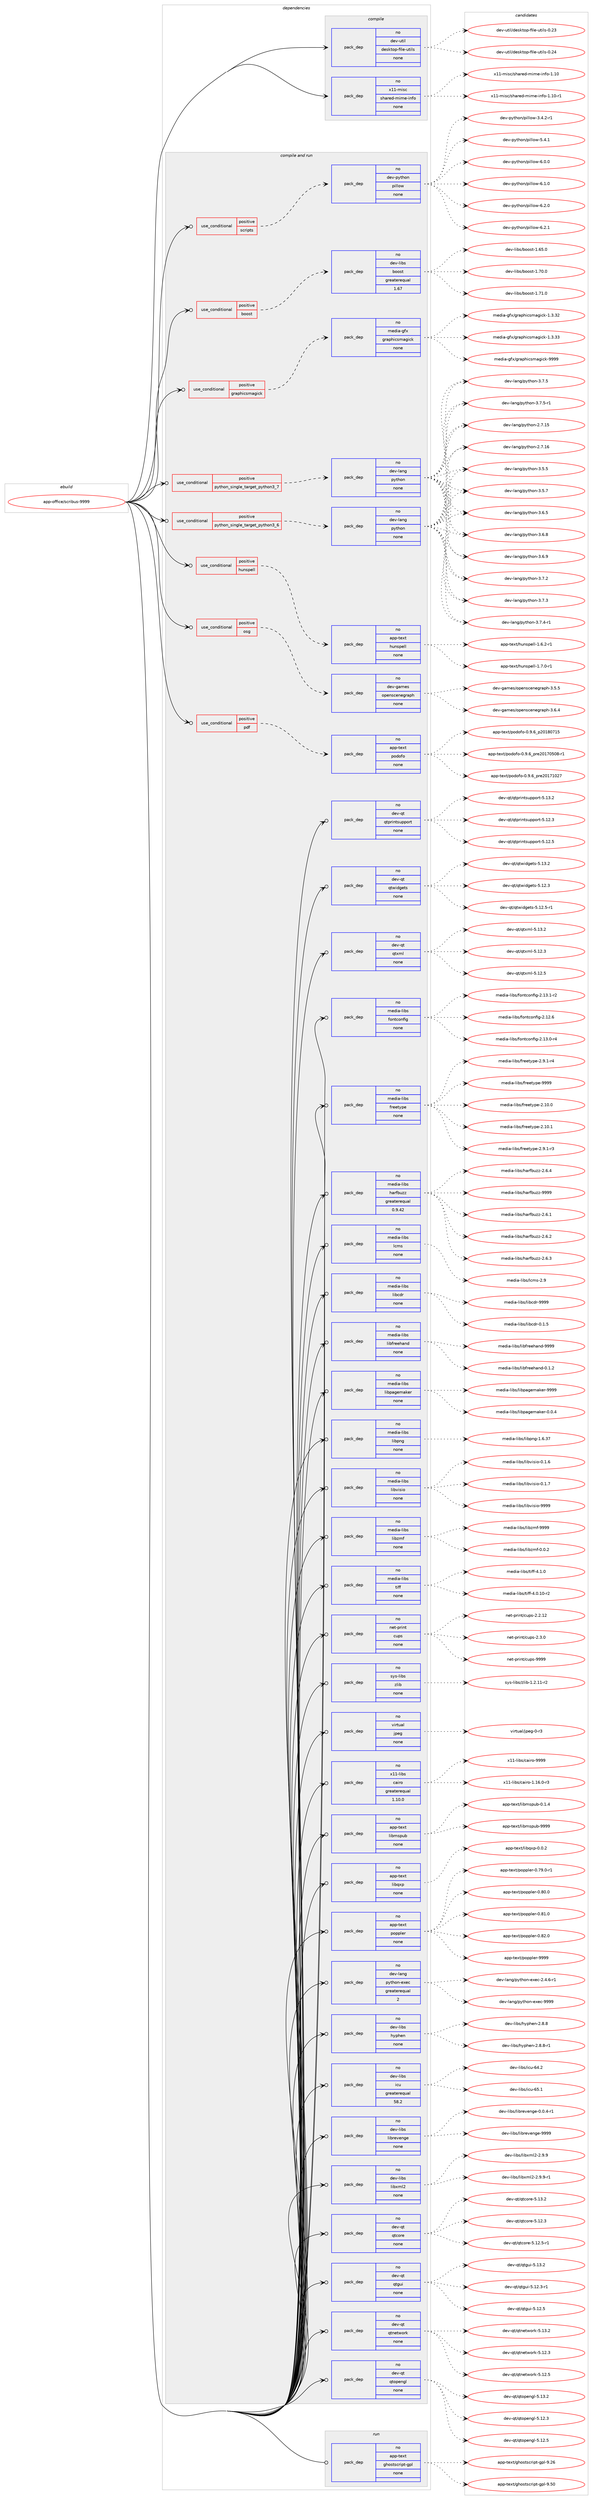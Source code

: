 digraph prolog {

# *************
# Graph options
# *************

newrank=true;
concentrate=true;
compound=true;
graph [rankdir=LR,fontname=Helvetica,fontsize=10,ranksep=1.5];#, ranksep=2.5, nodesep=0.2];
edge  [arrowhead=vee];
node  [fontname=Helvetica,fontsize=10];

# **********
# The ebuild
# **********

subgraph cluster_leftcol {
color=gray;
rank=same;
label=<<i>ebuild</i>>;
id [label="app-office/scribus-9999", color=red, width=4, href="../app-office/scribus-9999.svg"];
}

# ****************
# The dependencies
# ****************

subgraph cluster_midcol {
color=gray;
label=<<i>dependencies</i>>;
subgraph cluster_compile {
fillcolor="#eeeeee";
style=filled;
label=<<i>compile</i>>;
subgraph pack374631 {
dependency503962 [label=<<TABLE BORDER="0" CELLBORDER="1" CELLSPACING="0" CELLPADDING="4" WIDTH="220"><TR><TD ROWSPAN="6" CELLPADDING="30">pack_dep</TD></TR><TR><TD WIDTH="110">no</TD></TR><TR><TD>dev-util</TD></TR><TR><TD>desktop-file-utils</TD></TR><TR><TD>none</TD></TR><TR><TD></TD></TR></TABLE>>, shape=none, color=blue];
}
id:e -> dependency503962:w [weight=20,style="solid",arrowhead="vee"];
subgraph pack374632 {
dependency503963 [label=<<TABLE BORDER="0" CELLBORDER="1" CELLSPACING="0" CELLPADDING="4" WIDTH="220"><TR><TD ROWSPAN="6" CELLPADDING="30">pack_dep</TD></TR><TR><TD WIDTH="110">no</TD></TR><TR><TD>x11-misc</TD></TR><TR><TD>shared-mime-info</TD></TR><TR><TD>none</TD></TR><TR><TD></TD></TR></TABLE>>, shape=none, color=blue];
}
id:e -> dependency503963:w [weight=20,style="solid",arrowhead="vee"];
}
subgraph cluster_compileandrun {
fillcolor="#eeeeee";
style=filled;
label=<<i>compile and run</i>>;
subgraph cond120229 {
dependency503964 [label=<<TABLE BORDER="0" CELLBORDER="1" CELLSPACING="0" CELLPADDING="4"><TR><TD ROWSPAN="3" CELLPADDING="10">use_conditional</TD></TR><TR><TD>positive</TD></TR><TR><TD>boost</TD></TR></TABLE>>, shape=none, color=red];
subgraph pack374633 {
dependency503965 [label=<<TABLE BORDER="0" CELLBORDER="1" CELLSPACING="0" CELLPADDING="4" WIDTH="220"><TR><TD ROWSPAN="6" CELLPADDING="30">pack_dep</TD></TR><TR><TD WIDTH="110">no</TD></TR><TR><TD>dev-libs</TD></TR><TR><TD>boost</TD></TR><TR><TD>greaterequal</TD></TR><TR><TD>1.67</TD></TR></TABLE>>, shape=none, color=blue];
}
dependency503964:e -> dependency503965:w [weight=20,style="dashed",arrowhead="vee"];
}
id:e -> dependency503964:w [weight=20,style="solid",arrowhead="odotvee"];
subgraph cond120230 {
dependency503966 [label=<<TABLE BORDER="0" CELLBORDER="1" CELLSPACING="0" CELLPADDING="4"><TR><TD ROWSPAN="3" CELLPADDING="10">use_conditional</TD></TR><TR><TD>positive</TD></TR><TR><TD>graphicsmagick</TD></TR></TABLE>>, shape=none, color=red];
subgraph pack374634 {
dependency503967 [label=<<TABLE BORDER="0" CELLBORDER="1" CELLSPACING="0" CELLPADDING="4" WIDTH="220"><TR><TD ROWSPAN="6" CELLPADDING="30">pack_dep</TD></TR><TR><TD WIDTH="110">no</TD></TR><TR><TD>media-gfx</TD></TR><TR><TD>graphicsmagick</TD></TR><TR><TD>none</TD></TR><TR><TD></TD></TR></TABLE>>, shape=none, color=blue];
}
dependency503966:e -> dependency503967:w [weight=20,style="dashed",arrowhead="vee"];
}
id:e -> dependency503966:w [weight=20,style="solid",arrowhead="odotvee"];
subgraph cond120231 {
dependency503968 [label=<<TABLE BORDER="0" CELLBORDER="1" CELLSPACING="0" CELLPADDING="4"><TR><TD ROWSPAN="3" CELLPADDING="10">use_conditional</TD></TR><TR><TD>positive</TD></TR><TR><TD>hunspell</TD></TR></TABLE>>, shape=none, color=red];
subgraph pack374635 {
dependency503969 [label=<<TABLE BORDER="0" CELLBORDER="1" CELLSPACING="0" CELLPADDING="4" WIDTH="220"><TR><TD ROWSPAN="6" CELLPADDING="30">pack_dep</TD></TR><TR><TD WIDTH="110">no</TD></TR><TR><TD>app-text</TD></TR><TR><TD>hunspell</TD></TR><TR><TD>none</TD></TR><TR><TD></TD></TR></TABLE>>, shape=none, color=blue];
}
dependency503968:e -> dependency503969:w [weight=20,style="dashed",arrowhead="vee"];
}
id:e -> dependency503968:w [weight=20,style="solid",arrowhead="odotvee"];
subgraph cond120232 {
dependency503970 [label=<<TABLE BORDER="0" CELLBORDER="1" CELLSPACING="0" CELLPADDING="4"><TR><TD ROWSPAN="3" CELLPADDING="10">use_conditional</TD></TR><TR><TD>positive</TD></TR><TR><TD>osg</TD></TR></TABLE>>, shape=none, color=red];
subgraph pack374636 {
dependency503971 [label=<<TABLE BORDER="0" CELLBORDER="1" CELLSPACING="0" CELLPADDING="4" WIDTH="220"><TR><TD ROWSPAN="6" CELLPADDING="30">pack_dep</TD></TR><TR><TD WIDTH="110">no</TD></TR><TR><TD>dev-games</TD></TR><TR><TD>openscenegraph</TD></TR><TR><TD>none</TD></TR><TR><TD></TD></TR></TABLE>>, shape=none, color=blue];
}
dependency503970:e -> dependency503971:w [weight=20,style="dashed",arrowhead="vee"];
}
id:e -> dependency503970:w [weight=20,style="solid",arrowhead="odotvee"];
subgraph cond120233 {
dependency503972 [label=<<TABLE BORDER="0" CELLBORDER="1" CELLSPACING="0" CELLPADDING="4"><TR><TD ROWSPAN="3" CELLPADDING="10">use_conditional</TD></TR><TR><TD>positive</TD></TR><TR><TD>pdf</TD></TR></TABLE>>, shape=none, color=red];
subgraph pack374637 {
dependency503973 [label=<<TABLE BORDER="0" CELLBORDER="1" CELLSPACING="0" CELLPADDING="4" WIDTH="220"><TR><TD ROWSPAN="6" CELLPADDING="30">pack_dep</TD></TR><TR><TD WIDTH="110">no</TD></TR><TR><TD>app-text</TD></TR><TR><TD>podofo</TD></TR><TR><TD>none</TD></TR><TR><TD></TD></TR></TABLE>>, shape=none, color=blue];
}
dependency503972:e -> dependency503973:w [weight=20,style="dashed",arrowhead="vee"];
}
id:e -> dependency503972:w [weight=20,style="solid",arrowhead="odotvee"];
subgraph cond120234 {
dependency503974 [label=<<TABLE BORDER="0" CELLBORDER="1" CELLSPACING="0" CELLPADDING="4"><TR><TD ROWSPAN="3" CELLPADDING="10">use_conditional</TD></TR><TR><TD>positive</TD></TR><TR><TD>python_single_target_python3_6</TD></TR></TABLE>>, shape=none, color=red];
subgraph pack374638 {
dependency503975 [label=<<TABLE BORDER="0" CELLBORDER="1" CELLSPACING="0" CELLPADDING="4" WIDTH="220"><TR><TD ROWSPAN="6" CELLPADDING="30">pack_dep</TD></TR><TR><TD WIDTH="110">no</TD></TR><TR><TD>dev-lang</TD></TR><TR><TD>python</TD></TR><TR><TD>none</TD></TR><TR><TD></TD></TR></TABLE>>, shape=none, color=blue];
}
dependency503974:e -> dependency503975:w [weight=20,style="dashed",arrowhead="vee"];
}
id:e -> dependency503974:w [weight=20,style="solid",arrowhead="odotvee"];
subgraph cond120235 {
dependency503976 [label=<<TABLE BORDER="0" CELLBORDER="1" CELLSPACING="0" CELLPADDING="4"><TR><TD ROWSPAN="3" CELLPADDING="10">use_conditional</TD></TR><TR><TD>positive</TD></TR><TR><TD>python_single_target_python3_7</TD></TR></TABLE>>, shape=none, color=red];
subgraph pack374639 {
dependency503977 [label=<<TABLE BORDER="0" CELLBORDER="1" CELLSPACING="0" CELLPADDING="4" WIDTH="220"><TR><TD ROWSPAN="6" CELLPADDING="30">pack_dep</TD></TR><TR><TD WIDTH="110">no</TD></TR><TR><TD>dev-lang</TD></TR><TR><TD>python</TD></TR><TR><TD>none</TD></TR><TR><TD></TD></TR></TABLE>>, shape=none, color=blue];
}
dependency503976:e -> dependency503977:w [weight=20,style="dashed",arrowhead="vee"];
}
id:e -> dependency503976:w [weight=20,style="solid",arrowhead="odotvee"];
subgraph cond120236 {
dependency503978 [label=<<TABLE BORDER="0" CELLBORDER="1" CELLSPACING="0" CELLPADDING="4"><TR><TD ROWSPAN="3" CELLPADDING="10">use_conditional</TD></TR><TR><TD>positive</TD></TR><TR><TD>scripts</TD></TR></TABLE>>, shape=none, color=red];
subgraph pack374640 {
dependency503979 [label=<<TABLE BORDER="0" CELLBORDER="1" CELLSPACING="0" CELLPADDING="4" WIDTH="220"><TR><TD ROWSPAN="6" CELLPADDING="30">pack_dep</TD></TR><TR><TD WIDTH="110">no</TD></TR><TR><TD>dev-python</TD></TR><TR><TD>pillow</TD></TR><TR><TD>none</TD></TR><TR><TD></TD></TR></TABLE>>, shape=none, color=blue];
}
dependency503978:e -> dependency503979:w [weight=20,style="dashed",arrowhead="vee"];
}
id:e -> dependency503978:w [weight=20,style="solid",arrowhead="odotvee"];
subgraph pack374641 {
dependency503980 [label=<<TABLE BORDER="0" CELLBORDER="1" CELLSPACING="0" CELLPADDING="4" WIDTH="220"><TR><TD ROWSPAN="6" CELLPADDING="30">pack_dep</TD></TR><TR><TD WIDTH="110">no</TD></TR><TR><TD>app-text</TD></TR><TR><TD>libmspub</TD></TR><TR><TD>none</TD></TR><TR><TD></TD></TR></TABLE>>, shape=none, color=blue];
}
id:e -> dependency503980:w [weight=20,style="solid",arrowhead="odotvee"];
subgraph pack374642 {
dependency503981 [label=<<TABLE BORDER="0" CELLBORDER="1" CELLSPACING="0" CELLPADDING="4" WIDTH="220"><TR><TD ROWSPAN="6" CELLPADDING="30">pack_dep</TD></TR><TR><TD WIDTH="110">no</TD></TR><TR><TD>app-text</TD></TR><TR><TD>libqxp</TD></TR><TR><TD>none</TD></TR><TR><TD></TD></TR></TABLE>>, shape=none, color=blue];
}
id:e -> dependency503981:w [weight=20,style="solid",arrowhead="odotvee"];
subgraph pack374643 {
dependency503982 [label=<<TABLE BORDER="0" CELLBORDER="1" CELLSPACING="0" CELLPADDING="4" WIDTH="220"><TR><TD ROWSPAN="6" CELLPADDING="30">pack_dep</TD></TR><TR><TD WIDTH="110">no</TD></TR><TR><TD>app-text</TD></TR><TR><TD>poppler</TD></TR><TR><TD>none</TD></TR><TR><TD></TD></TR></TABLE>>, shape=none, color=blue];
}
id:e -> dependency503982:w [weight=20,style="solid",arrowhead="odotvee"];
subgraph pack374644 {
dependency503983 [label=<<TABLE BORDER="0" CELLBORDER="1" CELLSPACING="0" CELLPADDING="4" WIDTH="220"><TR><TD ROWSPAN="6" CELLPADDING="30">pack_dep</TD></TR><TR><TD WIDTH="110">no</TD></TR><TR><TD>dev-lang</TD></TR><TR><TD>python-exec</TD></TR><TR><TD>greaterequal</TD></TR><TR><TD>2</TD></TR></TABLE>>, shape=none, color=blue];
}
id:e -> dependency503983:w [weight=20,style="solid",arrowhead="odotvee"];
subgraph pack374645 {
dependency503984 [label=<<TABLE BORDER="0" CELLBORDER="1" CELLSPACING="0" CELLPADDING="4" WIDTH="220"><TR><TD ROWSPAN="6" CELLPADDING="30">pack_dep</TD></TR><TR><TD WIDTH="110">no</TD></TR><TR><TD>dev-libs</TD></TR><TR><TD>hyphen</TD></TR><TR><TD>none</TD></TR><TR><TD></TD></TR></TABLE>>, shape=none, color=blue];
}
id:e -> dependency503984:w [weight=20,style="solid",arrowhead="odotvee"];
subgraph pack374646 {
dependency503985 [label=<<TABLE BORDER="0" CELLBORDER="1" CELLSPACING="0" CELLPADDING="4" WIDTH="220"><TR><TD ROWSPAN="6" CELLPADDING="30">pack_dep</TD></TR><TR><TD WIDTH="110">no</TD></TR><TR><TD>dev-libs</TD></TR><TR><TD>icu</TD></TR><TR><TD>greaterequal</TD></TR><TR><TD>58.2</TD></TR></TABLE>>, shape=none, color=blue];
}
id:e -> dependency503985:w [weight=20,style="solid",arrowhead="odotvee"];
subgraph pack374647 {
dependency503986 [label=<<TABLE BORDER="0" CELLBORDER="1" CELLSPACING="0" CELLPADDING="4" WIDTH="220"><TR><TD ROWSPAN="6" CELLPADDING="30">pack_dep</TD></TR><TR><TD WIDTH="110">no</TD></TR><TR><TD>dev-libs</TD></TR><TR><TD>librevenge</TD></TR><TR><TD>none</TD></TR><TR><TD></TD></TR></TABLE>>, shape=none, color=blue];
}
id:e -> dependency503986:w [weight=20,style="solid",arrowhead="odotvee"];
subgraph pack374648 {
dependency503987 [label=<<TABLE BORDER="0" CELLBORDER="1" CELLSPACING="0" CELLPADDING="4" WIDTH="220"><TR><TD ROWSPAN="6" CELLPADDING="30">pack_dep</TD></TR><TR><TD WIDTH="110">no</TD></TR><TR><TD>dev-libs</TD></TR><TR><TD>libxml2</TD></TR><TR><TD>none</TD></TR><TR><TD></TD></TR></TABLE>>, shape=none, color=blue];
}
id:e -> dependency503987:w [weight=20,style="solid",arrowhead="odotvee"];
subgraph pack374649 {
dependency503988 [label=<<TABLE BORDER="0" CELLBORDER="1" CELLSPACING="0" CELLPADDING="4" WIDTH="220"><TR><TD ROWSPAN="6" CELLPADDING="30">pack_dep</TD></TR><TR><TD WIDTH="110">no</TD></TR><TR><TD>dev-qt</TD></TR><TR><TD>qtcore</TD></TR><TR><TD>none</TD></TR><TR><TD></TD></TR></TABLE>>, shape=none, color=blue];
}
id:e -> dependency503988:w [weight=20,style="solid",arrowhead="odotvee"];
subgraph pack374650 {
dependency503989 [label=<<TABLE BORDER="0" CELLBORDER="1" CELLSPACING="0" CELLPADDING="4" WIDTH="220"><TR><TD ROWSPAN="6" CELLPADDING="30">pack_dep</TD></TR><TR><TD WIDTH="110">no</TD></TR><TR><TD>dev-qt</TD></TR><TR><TD>qtgui</TD></TR><TR><TD>none</TD></TR><TR><TD></TD></TR></TABLE>>, shape=none, color=blue];
}
id:e -> dependency503989:w [weight=20,style="solid",arrowhead="odotvee"];
subgraph pack374651 {
dependency503990 [label=<<TABLE BORDER="0" CELLBORDER="1" CELLSPACING="0" CELLPADDING="4" WIDTH="220"><TR><TD ROWSPAN="6" CELLPADDING="30">pack_dep</TD></TR><TR><TD WIDTH="110">no</TD></TR><TR><TD>dev-qt</TD></TR><TR><TD>qtnetwork</TD></TR><TR><TD>none</TD></TR><TR><TD></TD></TR></TABLE>>, shape=none, color=blue];
}
id:e -> dependency503990:w [weight=20,style="solid",arrowhead="odotvee"];
subgraph pack374652 {
dependency503991 [label=<<TABLE BORDER="0" CELLBORDER="1" CELLSPACING="0" CELLPADDING="4" WIDTH="220"><TR><TD ROWSPAN="6" CELLPADDING="30">pack_dep</TD></TR><TR><TD WIDTH="110">no</TD></TR><TR><TD>dev-qt</TD></TR><TR><TD>qtopengl</TD></TR><TR><TD>none</TD></TR><TR><TD></TD></TR></TABLE>>, shape=none, color=blue];
}
id:e -> dependency503991:w [weight=20,style="solid",arrowhead="odotvee"];
subgraph pack374653 {
dependency503992 [label=<<TABLE BORDER="0" CELLBORDER="1" CELLSPACING="0" CELLPADDING="4" WIDTH="220"><TR><TD ROWSPAN="6" CELLPADDING="30">pack_dep</TD></TR><TR><TD WIDTH="110">no</TD></TR><TR><TD>dev-qt</TD></TR><TR><TD>qtprintsupport</TD></TR><TR><TD>none</TD></TR><TR><TD></TD></TR></TABLE>>, shape=none, color=blue];
}
id:e -> dependency503992:w [weight=20,style="solid",arrowhead="odotvee"];
subgraph pack374654 {
dependency503993 [label=<<TABLE BORDER="0" CELLBORDER="1" CELLSPACING="0" CELLPADDING="4" WIDTH="220"><TR><TD ROWSPAN="6" CELLPADDING="30">pack_dep</TD></TR><TR><TD WIDTH="110">no</TD></TR><TR><TD>dev-qt</TD></TR><TR><TD>qtwidgets</TD></TR><TR><TD>none</TD></TR><TR><TD></TD></TR></TABLE>>, shape=none, color=blue];
}
id:e -> dependency503993:w [weight=20,style="solid",arrowhead="odotvee"];
subgraph pack374655 {
dependency503994 [label=<<TABLE BORDER="0" CELLBORDER="1" CELLSPACING="0" CELLPADDING="4" WIDTH="220"><TR><TD ROWSPAN="6" CELLPADDING="30">pack_dep</TD></TR><TR><TD WIDTH="110">no</TD></TR><TR><TD>dev-qt</TD></TR><TR><TD>qtxml</TD></TR><TR><TD>none</TD></TR><TR><TD></TD></TR></TABLE>>, shape=none, color=blue];
}
id:e -> dependency503994:w [weight=20,style="solid",arrowhead="odotvee"];
subgraph pack374656 {
dependency503995 [label=<<TABLE BORDER="0" CELLBORDER="1" CELLSPACING="0" CELLPADDING="4" WIDTH="220"><TR><TD ROWSPAN="6" CELLPADDING="30">pack_dep</TD></TR><TR><TD WIDTH="110">no</TD></TR><TR><TD>media-libs</TD></TR><TR><TD>fontconfig</TD></TR><TR><TD>none</TD></TR><TR><TD></TD></TR></TABLE>>, shape=none, color=blue];
}
id:e -> dependency503995:w [weight=20,style="solid",arrowhead="odotvee"];
subgraph pack374657 {
dependency503996 [label=<<TABLE BORDER="0" CELLBORDER="1" CELLSPACING="0" CELLPADDING="4" WIDTH="220"><TR><TD ROWSPAN="6" CELLPADDING="30">pack_dep</TD></TR><TR><TD WIDTH="110">no</TD></TR><TR><TD>media-libs</TD></TR><TR><TD>freetype</TD></TR><TR><TD>none</TD></TR><TR><TD></TD></TR></TABLE>>, shape=none, color=blue];
}
id:e -> dependency503996:w [weight=20,style="solid",arrowhead="odotvee"];
subgraph pack374658 {
dependency503997 [label=<<TABLE BORDER="0" CELLBORDER="1" CELLSPACING="0" CELLPADDING="4" WIDTH="220"><TR><TD ROWSPAN="6" CELLPADDING="30">pack_dep</TD></TR><TR><TD WIDTH="110">no</TD></TR><TR><TD>media-libs</TD></TR><TR><TD>harfbuzz</TD></TR><TR><TD>greaterequal</TD></TR><TR><TD>0.9.42</TD></TR></TABLE>>, shape=none, color=blue];
}
id:e -> dependency503997:w [weight=20,style="solid",arrowhead="odotvee"];
subgraph pack374659 {
dependency503998 [label=<<TABLE BORDER="0" CELLBORDER="1" CELLSPACING="0" CELLPADDING="4" WIDTH="220"><TR><TD ROWSPAN="6" CELLPADDING="30">pack_dep</TD></TR><TR><TD WIDTH="110">no</TD></TR><TR><TD>media-libs</TD></TR><TR><TD>lcms</TD></TR><TR><TD>none</TD></TR><TR><TD></TD></TR></TABLE>>, shape=none, color=blue];
}
id:e -> dependency503998:w [weight=20,style="solid",arrowhead="odotvee"];
subgraph pack374660 {
dependency503999 [label=<<TABLE BORDER="0" CELLBORDER="1" CELLSPACING="0" CELLPADDING="4" WIDTH="220"><TR><TD ROWSPAN="6" CELLPADDING="30">pack_dep</TD></TR><TR><TD WIDTH="110">no</TD></TR><TR><TD>media-libs</TD></TR><TR><TD>libcdr</TD></TR><TR><TD>none</TD></TR><TR><TD></TD></TR></TABLE>>, shape=none, color=blue];
}
id:e -> dependency503999:w [weight=20,style="solid",arrowhead="odotvee"];
subgraph pack374661 {
dependency504000 [label=<<TABLE BORDER="0" CELLBORDER="1" CELLSPACING="0" CELLPADDING="4" WIDTH="220"><TR><TD ROWSPAN="6" CELLPADDING="30">pack_dep</TD></TR><TR><TD WIDTH="110">no</TD></TR><TR><TD>media-libs</TD></TR><TR><TD>libfreehand</TD></TR><TR><TD>none</TD></TR><TR><TD></TD></TR></TABLE>>, shape=none, color=blue];
}
id:e -> dependency504000:w [weight=20,style="solid",arrowhead="odotvee"];
subgraph pack374662 {
dependency504001 [label=<<TABLE BORDER="0" CELLBORDER="1" CELLSPACING="0" CELLPADDING="4" WIDTH="220"><TR><TD ROWSPAN="6" CELLPADDING="30">pack_dep</TD></TR><TR><TD WIDTH="110">no</TD></TR><TR><TD>media-libs</TD></TR><TR><TD>libpagemaker</TD></TR><TR><TD>none</TD></TR><TR><TD></TD></TR></TABLE>>, shape=none, color=blue];
}
id:e -> dependency504001:w [weight=20,style="solid",arrowhead="odotvee"];
subgraph pack374663 {
dependency504002 [label=<<TABLE BORDER="0" CELLBORDER="1" CELLSPACING="0" CELLPADDING="4" WIDTH="220"><TR><TD ROWSPAN="6" CELLPADDING="30">pack_dep</TD></TR><TR><TD WIDTH="110">no</TD></TR><TR><TD>media-libs</TD></TR><TR><TD>libpng</TD></TR><TR><TD>none</TD></TR><TR><TD></TD></TR></TABLE>>, shape=none, color=blue];
}
id:e -> dependency504002:w [weight=20,style="solid",arrowhead="odotvee"];
subgraph pack374664 {
dependency504003 [label=<<TABLE BORDER="0" CELLBORDER="1" CELLSPACING="0" CELLPADDING="4" WIDTH="220"><TR><TD ROWSPAN="6" CELLPADDING="30">pack_dep</TD></TR><TR><TD WIDTH="110">no</TD></TR><TR><TD>media-libs</TD></TR><TR><TD>libvisio</TD></TR><TR><TD>none</TD></TR><TR><TD></TD></TR></TABLE>>, shape=none, color=blue];
}
id:e -> dependency504003:w [weight=20,style="solid",arrowhead="odotvee"];
subgraph pack374665 {
dependency504004 [label=<<TABLE BORDER="0" CELLBORDER="1" CELLSPACING="0" CELLPADDING="4" WIDTH="220"><TR><TD ROWSPAN="6" CELLPADDING="30">pack_dep</TD></TR><TR><TD WIDTH="110">no</TD></TR><TR><TD>media-libs</TD></TR><TR><TD>libzmf</TD></TR><TR><TD>none</TD></TR><TR><TD></TD></TR></TABLE>>, shape=none, color=blue];
}
id:e -> dependency504004:w [weight=20,style="solid",arrowhead="odotvee"];
subgraph pack374666 {
dependency504005 [label=<<TABLE BORDER="0" CELLBORDER="1" CELLSPACING="0" CELLPADDING="4" WIDTH="220"><TR><TD ROWSPAN="6" CELLPADDING="30">pack_dep</TD></TR><TR><TD WIDTH="110">no</TD></TR><TR><TD>media-libs</TD></TR><TR><TD>tiff</TD></TR><TR><TD>none</TD></TR><TR><TD></TD></TR></TABLE>>, shape=none, color=blue];
}
id:e -> dependency504005:w [weight=20,style="solid",arrowhead="odotvee"];
subgraph pack374667 {
dependency504006 [label=<<TABLE BORDER="0" CELLBORDER="1" CELLSPACING="0" CELLPADDING="4" WIDTH="220"><TR><TD ROWSPAN="6" CELLPADDING="30">pack_dep</TD></TR><TR><TD WIDTH="110">no</TD></TR><TR><TD>net-print</TD></TR><TR><TD>cups</TD></TR><TR><TD>none</TD></TR><TR><TD></TD></TR></TABLE>>, shape=none, color=blue];
}
id:e -> dependency504006:w [weight=20,style="solid",arrowhead="odotvee"];
subgraph pack374668 {
dependency504007 [label=<<TABLE BORDER="0" CELLBORDER="1" CELLSPACING="0" CELLPADDING="4" WIDTH="220"><TR><TD ROWSPAN="6" CELLPADDING="30">pack_dep</TD></TR><TR><TD WIDTH="110">no</TD></TR><TR><TD>sys-libs</TD></TR><TR><TD>zlib</TD></TR><TR><TD>none</TD></TR><TR><TD></TD></TR></TABLE>>, shape=none, color=blue];
}
id:e -> dependency504007:w [weight=20,style="solid",arrowhead="odotvee"];
subgraph pack374669 {
dependency504008 [label=<<TABLE BORDER="0" CELLBORDER="1" CELLSPACING="0" CELLPADDING="4" WIDTH="220"><TR><TD ROWSPAN="6" CELLPADDING="30">pack_dep</TD></TR><TR><TD WIDTH="110">no</TD></TR><TR><TD>virtual</TD></TR><TR><TD>jpeg</TD></TR><TR><TD>none</TD></TR><TR><TD></TD></TR></TABLE>>, shape=none, color=blue];
}
id:e -> dependency504008:w [weight=20,style="solid",arrowhead="odotvee"];
subgraph pack374670 {
dependency504009 [label=<<TABLE BORDER="0" CELLBORDER="1" CELLSPACING="0" CELLPADDING="4" WIDTH="220"><TR><TD ROWSPAN="6" CELLPADDING="30">pack_dep</TD></TR><TR><TD WIDTH="110">no</TD></TR><TR><TD>x11-libs</TD></TR><TR><TD>cairo</TD></TR><TR><TD>greaterequal</TD></TR><TR><TD>1.10.0</TD></TR></TABLE>>, shape=none, color=blue];
}
id:e -> dependency504009:w [weight=20,style="solid",arrowhead="odotvee"];
}
subgraph cluster_run {
fillcolor="#eeeeee";
style=filled;
label=<<i>run</i>>;
subgraph pack374671 {
dependency504010 [label=<<TABLE BORDER="0" CELLBORDER="1" CELLSPACING="0" CELLPADDING="4" WIDTH="220"><TR><TD ROWSPAN="6" CELLPADDING="30">pack_dep</TD></TR><TR><TD WIDTH="110">no</TD></TR><TR><TD>app-text</TD></TR><TR><TD>ghostscript-gpl</TD></TR><TR><TD>none</TD></TR><TR><TD></TD></TR></TABLE>>, shape=none, color=blue];
}
id:e -> dependency504010:w [weight=20,style="solid",arrowhead="odot"];
}
}

# **************
# The candidates
# **************

subgraph cluster_choices {
rank=same;
color=gray;
label=<<i>candidates</i>>;

subgraph choice374631 {
color=black;
nodesep=1;
choice100101118451171161051084710010111510711611111245102105108101451171161051081154548465051 [label="dev-util/desktop-file-utils-0.23", color=red, width=4,href="../dev-util/desktop-file-utils-0.23.svg"];
choice100101118451171161051084710010111510711611111245102105108101451171161051081154548465052 [label="dev-util/desktop-file-utils-0.24", color=red, width=4,href="../dev-util/desktop-file-utils-0.24.svg"];
dependency503962:e -> choice100101118451171161051084710010111510711611111245102105108101451171161051081154548465051:w [style=dotted,weight="100"];
dependency503962:e -> choice100101118451171161051084710010111510711611111245102105108101451171161051081154548465052:w [style=dotted,weight="100"];
}
subgraph choice374632 {
color=black;
nodesep=1;
choice12049494510910511599471151049711410110045109105109101451051101021114549464948 [label="x11-misc/shared-mime-info-1.10", color=red, width=4,href="../x11-misc/shared-mime-info-1.10.svg"];
choice120494945109105115994711510497114101100451091051091014510511010211145494649484511449 [label="x11-misc/shared-mime-info-1.10-r1", color=red, width=4,href="../x11-misc/shared-mime-info-1.10-r1.svg"];
dependency503963:e -> choice12049494510910511599471151049711410110045109105109101451051101021114549464948:w [style=dotted,weight="100"];
dependency503963:e -> choice120494945109105115994711510497114101100451091051091014510511010211145494649484511449:w [style=dotted,weight="100"];
}
subgraph choice374633 {
color=black;
nodesep=1;
choice1001011184510810598115479811111111511645494654534648 [label="dev-libs/boost-1.65.0", color=red, width=4,href="../dev-libs/boost-1.65.0.svg"];
choice1001011184510810598115479811111111511645494655484648 [label="dev-libs/boost-1.70.0", color=red, width=4,href="../dev-libs/boost-1.70.0.svg"];
choice1001011184510810598115479811111111511645494655494648 [label="dev-libs/boost-1.71.0", color=red, width=4,href="../dev-libs/boost-1.71.0.svg"];
dependency503965:e -> choice1001011184510810598115479811111111511645494654534648:w [style=dotted,weight="100"];
dependency503965:e -> choice1001011184510810598115479811111111511645494655484648:w [style=dotted,weight="100"];
dependency503965:e -> choice1001011184510810598115479811111111511645494655494648:w [style=dotted,weight="100"];
}
subgraph choice374634 {
color=black;
nodesep=1;
choice1091011001059745103102120471031149711210410599115109971031059910745494651465150 [label="media-gfx/graphicsmagick-1.3.32", color=red, width=4,href="../media-gfx/graphicsmagick-1.3.32.svg"];
choice1091011001059745103102120471031149711210410599115109971031059910745494651465151 [label="media-gfx/graphicsmagick-1.3.33", color=red, width=4,href="../media-gfx/graphicsmagick-1.3.33.svg"];
choice109101100105974510310212047103114971121041059911510997103105991074557575757 [label="media-gfx/graphicsmagick-9999", color=red, width=4,href="../media-gfx/graphicsmagick-9999.svg"];
dependency503967:e -> choice1091011001059745103102120471031149711210410599115109971031059910745494651465150:w [style=dotted,weight="100"];
dependency503967:e -> choice1091011001059745103102120471031149711210410599115109971031059910745494651465151:w [style=dotted,weight="100"];
dependency503967:e -> choice109101100105974510310212047103114971121041059911510997103105991074557575757:w [style=dotted,weight="100"];
}
subgraph choice374635 {
color=black;
nodesep=1;
choice9711211245116101120116471041171101151121011081084549465446504511449 [label="app-text/hunspell-1.6.2-r1", color=red, width=4,href="../app-text/hunspell-1.6.2-r1.svg"];
choice9711211245116101120116471041171101151121011081084549465546484511449 [label="app-text/hunspell-1.7.0-r1", color=red, width=4,href="../app-text/hunspell-1.7.0-r1.svg"];
dependency503969:e -> choice9711211245116101120116471041171101151121011081084549465446504511449:w [style=dotted,weight="100"];
dependency503969:e -> choice9711211245116101120116471041171101151121011081084549465546484511449:w [style=dotted,weight="100"];
}
subgraph choice374636 {
color=black;
nodesep=1;
choice1001011184510397109101115471111121011101159910111010110311497112104455146534653 [label="dev-games/openscenegraph-3.5.5", color=red, width=4,href="../dev-games/openscenegraph-3.5.5.svg"];
choice1001011184510397109101115471111121011101159910111010110311497112104455146544652 [label="dev-games/openscenegraph-3.6.4", color=red, width=4,href="../dev-games/openscenegraph-3.6.4.svg"];
dependency503971:e -> choice1001011184510397109101115471111121011101159910111010110311497112104455146534653:w [style=dotted,weight="100"];
dependency503971:e -> choice1001011184510397109101115471111121011101159910111010110311497112104455146544652:w [style=dotted,weight="100"];
}
subgraph choice374637 {
color=black;
nodesep=1;
choice971121124511610112011647112111100111102111454846574654951125048495648554953 [label="app-text/podofo-0.9.6_p20180715", color=red, width=4,href="../app-text/podofo-0.9.6_p20180715.svg"];
choice9711211245116101120116471121111001111021114548465746549511211410150484955485348564511449 [label="app-text/podofo-0.9.6_pre20170508-r1", color=red, width=4,href="../app-text/podofo-0.9.6_pre20170508-r1.svg"];
choice971121124511610112011647112111100111102111454846574654951121141015048495549485055 [label="app-text/podofo-0.9.6_pre20171027", color=red, width=4,href="../app-text/podofo-0.9.6_pre20171027.svg"];
dependency503973:e -> choice971121124511610112011647112111100111102111454846574654951125048495648554953:w [style=dotted,weight="100"];
dependency503973:e -> choice9711211245116101120116471121111001111021114548465746549511211410150484955485348564511449:w [style=dotted,weight="100"];
dependency503973:e -> choice971121124511610112011647112111100111102111454846574654951121141015048495549485055:w [style=dotted,weight="100"];
}
subgraph choice374638 {
color=black;
nodesep=1;
choice10010111845108971101034711212111610411111045504655464953 [label="dev-lang/python-2.7.15", color=red, width=4,href="../dev-lang/python-2.7.15.svg"];
choice10010111845108971101034711212111610411111045504655464954 [label="dev-lang/python-2.7.16", color=red, width=4,href="../dev-lang/python-2.7.16.svg"];
choice100101118451089711010347112121116104111110455146534653 [label="dev-lang/python-3.5.5", color=red, width=4,href="../dev-lang/python-3.5.5.svg"];
choice100101118451089711010347112121116104111110455146534655 [label="dev-lang/python-3.5.7", color=red, width=4,href="../dev-lang/python-3.5.7.svg"];
choice100101118451089711010347112121116104111110455146544653 [label="dev-lang/python-3.6.5", color=red, width=4,href="../dev-lang/python-3.6.5.svg"];
choice100101118451089711010347112121116104111110455146544656 [label="dev-lang/python-3.6.8", color=red, width=4,href="../dev-lang/python-3.6.8.svg"];
choice100101118451089711010347112121116104111110455146544657 [label="dev-lang/python-3.6.9", color=red, width=4,href="../dev-lang/python-3.6.9.svg"];
choice100101118451089711010347112121116104111110455146554650 [label="dev-lang/python-3.7.2", color=red, width=4,href="../dev-lang/python-3.7.2.svg"];
choice100101118451089711010347112121116104111110455146554651 [label="dev-lang/python-3.7.3", color=red, width=4,href="../dev-lang/python-3.7.3.svg"];
choice1001011184510897110103471121211161041111104551465546524511449 [label="dev-lang/python-3.7.4-r1", color=red, width=4,href="../dev-lang/python-3.7.4-r1.svg"];
choice100101118451089711010347112121116104111110455146554653 [label="dev-lang/python-3.7.5", color=red, width=4,href="../dev-lang/python-3.7.5.svg"];
choice1001011184510897110103471121211161041111104551465546534511449 [label="dev-lang/python-3.7.5-r1", color=red, width=4,href="../dev-lang/python-3.7.5-r1.svg"];
dependency503975:e -> choice10010111845108971101034711212111610411111045504655464953:w [style=dotted,weight="100"];
dependency503975:e -> choice10010111845108971101034711212111610411111045504655464954:w [style=dotted,weight="100"];
dependency503975:e -> choice100101118451089711010347112121116104111110455146534653:w [style=dotted,weight="100"];
dependency503975:e -> choice100101118451089711010347112121116104111110455146534655:w [style=dotted,weight="100"];
dependency503975:e -> choice100101118451089711010347112121116104111110455146544653:w [style=dotted,weight="100"];
dependency503975:e -> choice100101118451089711010347112121116104111110455146544656:w [style=dotted,weight="100"];
dependency503975:e -> choice100101118451089711010347112121116104111110455146544657:w [style=dotted,weight="100"];
dependency503975:e -> choice100101118451089711010347112121116104111110455146554650:w [style=dotted,weight="100"];
dependency503975:e -> choice100101118451089711010347112121116104111110455146554651:w [style=dotted,weight="100"];
dependency503975:e -> choice1001011184510897110103471121211161041111104551465546524511449:w [style=dotted,weight="100"];
dependency503975:e -> choice100101118451089711010347112121116104111110455146554653:w [style=dotted,weight="100"];
dependency503975:e -> choice1001011184510897110103471121211161041111104551465546534511449:w [style=dotted,weight="100"];
}
subgraph choice374639 {
color=black;
nodesep=1;
choice10010111845108971101034711212111610411111045504655464953 [label="dev-lang/python-2.7.15", color=red, width=4,href="../dev-lang/python-2.7.15.svg"];
choice10010111845108971101034711212111610411111045504655464954 [label="dev-lang/python-2.7.16", color=red, width=4,href="../dev-lang/python-2.7.16.svg"];
choice100101118451089711010347112121116104111110455146534653 [label="dev-lang/python-3.5.5", color=red, width=4,href="../dev-lang/python-3.5.5.svg"];
choice100101118451089711010347112121116104111110455146534655 [label="dev-lang/python-3.5.7", color=red, width=4,href="../dev-lang/python-3.5.7.svg"];
choice100101118451089711010347112121116104111110455146544653 [label="dev-lang/python-3.6.5", color=red, width=4,href="../dev-lang/python-3.6.5.svg"];
choice100101118451089711010347112121116104111110455146544656 [label="dev-lang/python-3.6.8", color=red, width=4,href="../dev-lang/python-3.6.8.svg"];
choice100101118451089711010347112121116104111110455146544657 [label="dev-lang/python-3.6.9", color=red, width=4,href="../dev-lang/python-3.6.9.svg"];
choice100101118451089711010347112121116104111110455146554650 [label="dev-lang/python-3.7.2", color=red, width=4,href="../dev-lang/python-3.7.2.svg"];
choice100101118451089711010347112121116104111110455146554651 [label="dev-lang/python-3.7.3", color=red, width=4,href="../dev-lang/python-3.7.3.svg"];
choice1001011184510897110103471121211161041111104551465546524511449 [label="dev-lang/python-3.7.4-r1", color=red, width=4,href="../dev-lang/python-3.7.4-r1.svg"];
choice100101118451089711010347112121116104111110455146554653 [label="dev-lang/python-3.7.5", color=red, width=4,href="../dev-lang/python-3.7.5.svg"];
choice1001011184510897110103471121211161041111104551465546534511449 [label="dev-lang/python-3.7.5-r1", color=red, width=4,href="../dev-lang/python-3.7.5-r1.svg"];
dependency503977:e -> choice10010111845108971101034711212111610411111045504655464953:w [style=dotted,weight="100"];
dependency503977:e -> choice10010111845108971101034711212111610411111045504655464954:w [style=dotted,weight="100"];
dependency503977:e -> choice100101118451089711010347112121116104111110455146534653:w [style=dotted,weight="100"];
dependency503977:e -> choice100101118451089711010347112121116104111110455146534655:w [style=dotted,weight="100"];
dependency503977:e -> choice100101118451089711010347112121116104111110455146544653:w [style=dotted,weight="100"];
dependency503977:e -> choice100101118451089711010347112121116104111110455146544656:w [style=dotted,weight="100"];
dependency503977:e -> choice100101118451089711010347112121116104111110455146544657:w [style=dotted,weight="100"];
dependency503977:e -> choice100101118451089711010347112121116104111110455146554650:w [style=dotted,weight="100"];
dependency503977:e -> choice100101118451089711010347112121116104111110455146554651:w [style=dotted,weight="100"];
dependency503977:e -> choice1001011184510897110103471121211161041111104551465546524511449:w [style=dotted,weight="100"];
dependency503977:e -> choice100101118451089711010347112121116104111110455146554653:w [style=dotted,weight="100"];
dependency503977:e -> choice1001011184510897110103471121211161041111104551465546534511449:w [style=dotted,weight="100"];
}
subgraph choice374640 {
color=black;
nodesep=1;
choice10010111845112121116104111110471121051081081111194551465246504511449 [label="dev-python/pillow-3.4.2-r1", color=red, width=4,href="../dev-python/pillow-3.4.2-r1.svg"];
choice1001011184511212111610411111047112105108108111119455346524649 [label="dev-python/pillow-5.4.1", color=red, width=4,href="../dev-python/pillow-5.4.1.svg"];
choice1001011184511212111610411111047112105108108111119455446484648 [label="dev-python/pillow-6.0.0", color=red, width=4,href="../dev-python/pillow-6.0.0.svg"];
choice1001011184511212111610411111047112105108108111119455446494648 [label="dev-python/pillow-6.1.0", color=red, width=4,href="../dev-python/pillow-6.1.0.svg"];
choice1001011184511212111610411111047112105108108111119455446504648 [label="dev-python/pillow-6.2.0", color=red, width=4,href="../dev-python/pillow-6.2.0.svg"];
choice1001011184511212111610411111047112105108108111119455446504649 [label="dev-python/pillow-6.2.1", color=red, width=4,href="../dev-python/pillow-6.2.1.svg"];
dependency503979:e -> choice10010111845112121116104111110471121051081081111194551465246504511449:w [style=dotted,weight="100"];
dependency503979:e -> choice1001011184511212111610411111047112105108108111119455346524649:w [style=dotted,weight="100"];
dependency503979:e -> choice1001011184511212111610411111047112105108108111119455446484648:w [style=dotted,weight="100"];
dependency503979:e -> choice1001011184511212111610411111047112105108108111119455446494648:w [style=dotted,weight="100"];
dependency503979:e -> choice1001011184511212111610411111047112105108108111119455446504648:w [style=dotted,weight="100"];
dependency503979:e -> choice1001011184511212111610411111047112105108108111119455446504649:w [style=dotted,weight="100"];
}
subgraph choice374641 {
color=black;
nodesep=1;
choice9711211245116101120116471081059810911511211798454846494652 [label="app-text/libmspub-0.1.4", color=red, width=4,href="../app-text/libmspub-0.1.4.svg"];
choice97112112451161011201164710810598109115112117984557575757 [label="app-text/libmspub-9999", color=red, width=4,href="../app-text/libmspub-9999.svg"];
dependency503980:e -> choice9711211245116101120116471081059810911511211798454846494652:w [style=dotted,weight="100"];
dependency503980:e -> choice97112112451161011201164710810598109115112117984557575757:w [style=dotted,weight="100"];
}
subgraph choice374642 {
color=black;
nodesep=1;
choice97112112451161011201164710810598113120112454846484650 [label="app-text/libqxp-0.0.2", color=red, width=4,href="../app-text/libqxp-0.0.2.svg"];
dependency503981:e -> choice97112112451161011201164710810598113120112454846484650:w [style=dotted,weight="100"];
}
subgraph choice374643 {
color=black;
nodesep=1;
choice971121124511610112011647112111112112108101114454846555746484511449 [label="app-text/poppler-0.79.0-r1", color=red, width=4,href="../app-text/poppler-0.79.0-r1.svg"];
choice97112112451161011201164711211111211210810111445484656484648 [label="app-text/poppler-0.80.0", color=red, width=4,href="../app-text/poppler-0.80.0.svg"];
choice97112112451161011201164711211111211210810111445484656494648 [label="app-text/poppler-0.81.0", color=red, width=4,href="../app-text/poppler-0.81.0.svg"];
choice97112112451161011201164711211111211210810111445484656504648 [label="app-text/poppler-0.82.0", color=red, width=4,href="../app-text/poppler-0.82.0.svg"];
choice9711211245116101120116471121111121121081011144557575757 [label="app-text/poppler-9999", color=red, width=4,href="../app-text/poppler-9999.svg"];
dependency503982:e -> choice971121124511610112011647112111112112108101114454846555746484511449:w [style=dotted,weight="100"];
dependency503982:e -> choice97112112451161011201164711211111211210810111445484656484648:w [style=dotted,weight="100"];
dependency503982:e -> choice97112112451161011201164711211111211210810111445484656494648:w [style=dotted,weight="100"];
dependency503982:e -> choice97112112451161011201164711211111211210810111445484656504648:w [style=dotted,weight="100"];
dependency503982:e -> choice9711211245116101120116471121111121121081011144557575757:w [style=dotted,weight="100"];
}
subgraph choice374644 {
color=black;
nodesep=1;
choice10010111845108971101034711212111610411111045101120101994550465246544511449 [label="dev-lang/python-exec-2.4.6-r1", color=red, width=4,href="../dev-lang/python-exec-2.4.6-r1.svg"];
choice10010111845108971101034711212111610411111045101120101994557575757 [label="dev-lang/python-exec-9999", color=red, width=4,href="../dev-lang/python-exec-9999.svg"];
dependency503983:e -> choice10010111845108971101034711212111610411111045101120101994550465246544511449:w [style=dotted,weight="100"];
dependency503983:e -> choice10010111845108971101034711212111610411111045101120101994557575757:w [style=dotted,weight="100"];
}
subgraph choice374645 {
color=black;
nodesep=1;
choice100101118451081059811547104121112104101110455046564656 [label="dev-libs/hyphen-2.8.8", color=red, width=4,href="../dev-libs/hyphen-2.8.8.svg"];
choice1001011184510810598115471041211121041011104550465646564511449 [label="dev-libs/hyphen-2.8.8-r1", color=red, width=4,href="../dev-libs/hyphen-2.8.8-r1.svg"];
dependency503984:e -> choice100101118451081059811547104121112104101110455046564656:w [style=dotted,weight="100"];
dependency503984:e -> choice1001011184510810598115471041211121041011104550465646564511449:w [style=dotted,weight="100"];
}
subgraph choice374646 {
color=black;
nodesep=1;
choice100101118451081059811547105991174554524650 [label="dev-libs/icu-64.2", color=red, width=4,href="../dev-libs/icu-64.2.svg"];
choice100101118451081059811547105991174554534649 [label="dev-libs/icu-65.1", color=red, width=4,href="../dev-libs/icu-65.1.svg"];
dependency503985:e -> choice100101118451081059811547105991174554524650:w [style=dotted,weight="100"];
dependency503985:e -> choice100101118451081059811547105991174554534649:w [style=dotted,weight="100"];
}
subgraph choice374647 {
color=black;
nodesep=1;
choice100101118451081059811547108105981141011181011101031014548464846524511449 [label="dev-libs/librevenge-0.0.4-r1", color=red, width=4,href="../dev-libs/librevenge-0.0.4-r1.svg"];
choice100101118451081059811547108105981141011181011101031014557575757 [label="dev-libs/librevenge-9999", color=red, width=4,href="../dev-libs/librevenge-9999.svg"];
dependency503986:e -> choice100101118451081059811547108105981141011181011101031014548464846524511449:w [style=dotted,weight="100"];
dependency503986:e -> choice100101118451081059811547108105981141011181011101031014557575757:w [style=dotted,weight="100"];
}
subgraph choice374648 {
color=black;
nodesep=1;
choice1001011184510810598115471081059812010910850455046574657 [label="dev-libs/libxml2-2.9.9", color=red, width=4,href="../dev-libs/libxml2-2.9.9.svg"];
choice10010111845108105981154710810598120109108504550465746574511449 [label="dev-libs/libxml2-2.9.9-r1", color=red, width=4,href="../dev-libs/libxml2-2.9.9-r1.svg"];
dependency503987:e -> choice1001011184510810598115471081059812010910850455046574657:w [style=dotted,weight="100"];
dependency503987:e -> choice10010111845108105981154710810598120109108504550465746574511449:w [style=dotted,weight="100"];
}
subgraph choice374649 {
color=black;
nodesep=1;
choice10010111845113116471131169911111410145534649504651 [label="dev-qt/qtcore-5.12.3", color=red, width=4,href="../dev-qt/qtcore-5.12.3.svg"];
choice100101118451131164711311699111114101455346495046534511449 [label="dev-qt/qtcore-5.12.5-r1", color=red, width=4,href="../dev-qt/qtcore-5.12.5-r1.svg"];
choice10010111845113116471131169911111410145534649514650 [label="dev-qt/qtcore-5.13.2", color=red, width=4,href="../dev-qt/qtcore-5.13.2.svg"];
dependency503988:e -> choice10010111845113116471131169911111410145534649504651:w [style=dotted,weight="100"];
dependency503988:e -> choice100101118451131164711311699111114101455346495046534511449:w [style=dotted,weight="100"];
dependency503988:e -> choice10010111845113116471131169911111410145534649514650:w [style=dotted,weight="100"];
}
subgraph choice374650 {
color=black;
nodesep=1;
choice1001011184511311647113116103117105455346495046514511449 [label="dev-qt/qtgui-5.12.3-r1", color=red, width=4,href="../dev-qt/qtgui-5.12.3-r1.svg"];
choice100101118451131164711311610311710545534649504653 [label="dev-qt/qtgui-5.12.5", color=red, width=4,href="../dev-qt/qtgui-5.12.5.svg"];
choice100101118451131164711311610311710545534649514650 [label="dev-qt/qtgui-5.13.2", color=red, width=4,href="../dev-qt/qtgui-5.13.2.svg"];
dependency503989:e -> choice1001011184511311647113116103117105455346495046514511449:w [style=dotted,weight="100"];
dependency503989:e -> choice100101118451131164711311610311710545534649504653:w [style=dotted,weight="100"];
dependency503989:e -> choice100101118451131164711311610311710545534649514650:w [style=dotted,weight="100"];
}
subgraph choice374651 {
color=black;
nodesep=1;
choice100101118451131164711311611010111611911111410745534649504651 [label="dev-qt/qtnetwork-5.12.3", color=red, width=4,href="../dev-qt/qtnetwork-5.12.3.svg"];
choice100101118451131164711311611010111611911111410745534649504653 [label="dev-qt/qtnetwork-5.12.5", color=red, width=4,href="../dev-qt/qtnetwork-5.12.5.svg"];
choice100101118451131164711311611010111611911111410745534649514650 [label="dev-qt/qtnetwork-5.13.2", color=red, width=4,href="../dev-qt/qtnetwork-5.13.2.svg"];
dependency503990:e -> choice100101118451131164711311611010111611911111410745534649504651:w [style=dotted,weight="100"];
dependency503990:e -> choice100101118451131164711311611010111611911111410745534649504653:w [style=dotted,weight="100"];
dependency503990:e -> choice100101118451131164711311611010111611911111410745534649514650:w [style=dotted,weight="100"];
}
subgraph choice374652 {
color=black;
nodesep=1;
choice100101118451131164711311611111210111010310845534649504651 [label="dev-qt/qtopengl-5.12.3", color=red, width=4,href="../dev-qt/qtopengl-5.12.3.svg"];
choice100101118451131164711311611111210111010310845534649504653 [label="dev-qt/qtopengl-5.12.5", color=red, width=4,href="../dev-qt/qtopengl-5.12.5.svg"];
choice100101118451131164711311611111210111010310845534649514650 [label="dev-qt/qtopengl-5.13.2", color=red, width=4,href="../dev-qt/qtopengl-5.13.2.svg"];
dependency503991:e -> choice100101118451131164711311611111210111010310845534649504651:w [style=dotted,weight="100"];
dependency503991:e -> choice100101118451131164711311611111210111010310845534649504653:w [style=dotted,weight="100"];
dependency503991:e -> choice100101118451131164711311611111210111010310845534649514650:w [style=dotted,weight="100"];
}
subgraph choice374653 {
color=black;
nodesep=1;
choice100101118451131164711311611211410511011611511711211211111411645534649504651 [label="dev-qt/qtprintsupport-5.12.3", color=red, width=4,href="../dev-qt/qtprintsupport-5.12.3.svg"];
choice100101118451131164711311611211410511011611511711211211111411645534649504653 [label="dev-qt/qtprintsupport-5.12.5", color=red, width=4,href="../dev-qt/qtprintsupport-5.12.5.svg"];
choice100101118451131164711311611211410511011611511711211211111411645534649514650 [label="dev-qt/qtprintsupport-5.13.2", color=red, width=4,href="../dev-qt/qtprintsupport-5.13.2.svg"];
dependency503992:e -> choice100101118451131164711311611211410511011611511711211211111411645534649504651:w [style=dotted,weight="100"];
dependency503992:e -> choice100101118451131164711311611211410511011611511711211211111411645534649504653:w [style=dotted,weight="100"];
dependency503992:e -> choice100101118451131164711311611211410511011611511711211211111411645534649514650:w [style=dotted,weight="100"];
}
subgraph choice374654 {
color=black;
nodesep=1;
choice100101118451131164711311611910510010310111611545534649504651 [label="dev-qt/qtwidgets-5.12.3", color=red, width=4,href="../dev-qt/qtwidgets-5.12.3.svg"];
choice1001011184511311647113116119105100103101116115455346495046534511449 [label="dev-qt/qtwidgets-5.12.5-r1", color=red, width=4,href="../dev-qt/qtwidgets-5.12.5-r1.svg"];
choice100101118451131164711311611910510010310111611545534649514650 [label="dev-qt/qtwidgets-5.13.2", color=red, width=4,href="../dev-qt/qtwidgets-5.13.2.svg"];
dependency503993:e -> choice100101118451131164711311611910510010310111611545534649504651:w [style=dotted,weight="100"];
dependency503993:e -> choice1001011184511311647113116119105100103101116115455346495046534511449:w [style=dotted,weight="100"];
dependency503993:e -> choice100101118451131164711311611910510010310111611545534649514650:w [style=dotted,weight="100"];
}
subgraph choice374655 {
color=black;
nodesep=1;
choice100101118451131164711311612010910845534649504651 [label="dev-qt/qtxml-5.12.3", color=red, width=4,href="../dev-qt/qtxml-5.12.3.svg"];
choice100101118451131164711311612010910845534649504653 [label="dev-qt/qtxml-5.12.5", color=red, width=4,href="../dev-qt/qtxml-5.12.5.svg"];
choice100101118451131164711311612010910845534649514650 [label="dev-qt/qtxml-5.13.2", color=red, width=4,href="../dev-qt/qtxml-5.13.2.svg"];
dependency503994:e -> choice100101118451131164711311612010910845534649504651:w [style=dotted,weight="100"];
dependency503994:e -> choice100101118451131164711311612010910845534649504653:w [style=dotted,weight="100"];
dependency503994:e -> choice100101118451131164711311612010910845534649514650:w [style=dotted,weight="100"];
}
subgraph choice374656 {
color=black;
nodesep=1;
choice109101100105974510810598115471021111101169911111010210510345504649504654 [label="media-libs/fontconfig-2.12.6", color=red, width=4,href="../media-libs/fontconfig-2.12.6.svg"];
choice1091011001059745108105981154710211111011699111110102105103455046495146484511452 [label="media-libs/fontconfig-2.13.0-r4", color=red, width=4,href="../media-libs/fontconfig-2.13.0-r4.svg"];
choice1091011001059745108105981154710211111011699111110102105103455046495146494511450 [label="media-libs/fontconfig-2.13.1-r2", color=red, width=4,href="../media-libs/fontconfig-2.13.1-r2.svg"];
dependency503995:e -> choice109101100105974510810598115471021111101169911111010210510345504649504654:w [style=dotted,weight="100"];
dependency503995:e -> choice1091011001059745108105981154710211111011699111110102105103455046495146484511452:w [style=dotted,weight="100"];
dependency503995:e -> choice1091011001059745108105981154710211111011699111110102105103455046495146494511450:w [style=dotted,weight="100"];
}
subgraph choice374657 {
color=black;
nodesep=1;
choice1091011001059745108105981154710211410110111612111210145504649484648 [label="media-libs/freetype-2.10.0", color=red, width=4,href="../media-libs/freetype-2.10.0.svg"];
choice1091011001059745108105981154710211410110111612111210145504649484649 [label="media-libs/freetype-2.10.1", color=red, width=4,href="../media-libs/freetype-2.10.1.svg"];
choice109101100105974510810598115471021141011011161211121014550465746494511451 [label="media-libs/freetype-2.9.1-r3", color=red, width=4,href="../media-libs/freetype-2.9.1-r3.svg"];
choice109101100105974510810598115471021141011011161211121014550465746494511452 [label="media-libs/freetype-2.9.1-r4", color=red, width=4,href="../media-libs/freetype-2.9.1-r4.svg"];
choice109101100105974510810598115471021141011011161211121014557575757 [label="media-libs/freetype-9999", color=red, width=4,href="../media-libs/freetype-9999.svg"];
dependency503996:e -> choice1091011001059745108105981154710211410110111612111210145504649484648:w [style=dotted,weight="100"];
dependency503996:e -> choice1091011001059745108105981154710211410110111612111210145504649484649:w [style=dotted,weight="100"];
dependency503996:e -> choice109101100105974510810598115471021141011011161211121014550465746494511451:w [style=dotted,weight="100"];
dependency503996:e -> choice109101100105974510810598115471021141011011161211121014550465746494511452:w [style=dotted,weight="100"];
dependency503996:e -> choice109101100105974510810598115471021141011011161211121014557575757:w [style=dotted,weight="100"];
}
subgraph choice374658 {
color=black;
nodesep=1;
choice109101100105974510810598115471049711410298117122122455046544649 [label="media-libs/harfbuzz-2.6.1", color=red, width=4,href="../media-libs/harfbuzz-2.6.1.svg"];
choice109101100105974510810598115471049711410298117122122455046544650 [label="media-libs/harfbuzz-2.6.2", color=red, width=4,href="../media-libs/harfbuzz-2.6.2.svg"];
choice109101100105974510810598115471049711410298117122122455046544651 [label="media-libs/harfbuzz-2.6.3", color=red, width=4,href="../media-libs/harfbuzz-2.6.3.svg"];
choice109101100105974510810598115471049711410298117122122455046544652 [label="media-libs/harfbuzz-2.6.4", color=red, width=4,href="../media-libs/harfbuzz-2.6.4.svg"];
choice1091011001059745108105981154710497114102981171221224557575757 [label="media-libs/harfbuzz-9999", color=red, width=4,href="../media-libs/harfbuzz-9999.svg"];
dependency503997:e -> choice109101100105974510810598115471049711410298117122122455046544649:w [style=dotted,weight="100"];
dependency503997:e -> choice109101100105974510810598115471049711410298117122122455046544650:w [style=dotted,weight="100"];
dependency503997:e -> choice109101100105974510810598115471049711410298117122122455046544651:w [style=dotted,weight="100"];
dependency503997:e -> choice109101100105974510810598115471049711410298117122122455046544652:w [style=dotted,weight="100"];
dependency503997:e -> choice1091011001059745108105981154710497114102981171221224557575757:w [style=dotted,weight="100"];
}
subgraph choice374659 {
color=black;
nodesep=1;
choice109101100105974510810598115471089910911545504657 [label="media-libs/lcms-2.9", color=red, width=4,href="../media-libs/lcms-2.9.svg"];
dependency503998:e -> choice109101100105974510810598115471089910911545504657:w [style=dotted,weight="100"];
}
subgraph choice374660 {
color=black;
nodesep=1;
choice109101100105974510810598115471081059899100114454846494653 [label="media-libs/libcdr-0.1.5", color=red, width=4,href="../media-libs/libcdr-0.1.5.svg"];
choice1091011001059745108105981154710810598991001144557575757 [label="media-libs/libcdr-9999", color=red, width=4,href="../media-libs/libcdr-9999.svg"];
dependency503999:e -> choice109101100105974510810598115471081059899100114454846494653:w [style=dotted,weight="100"];
dependency503999:e -> choice1091011001059745108105981154710810598991001144557575757:w [style=dotted,weight="100"];
}
subgraph choice374661 {
color=black;
nodesep=1;
choice109101100105974510810598115471081059810211410110110497110100454846494650 [label="media-libs/libfreehand-0.1.2", color=red, width=4,href="../media-libs/libfreehand-0.1.2.svg"];
choice1091011001059745108105981154710810598102114101101104971101004557575757 [label="media-libs/libfreehand-9999", color=red, width=4,href="../media-libs/libfreehand-9999.svg"];
dependency504000:e -> choice109101100105974510810598115471081059810211410110110497110100454846494650:w [style=dotted,weight="100"];
dependency504000:e -> choice1091011001059745108105981154710810598102114101101104971101004557575757:w [style=dotted,weight="100"];
}
subgraph choice374662 {
color=black;
nodesep=1;
choice10910110010597451081059811547108105981129710310110997107101114454846484652 [label="media-libs/libpagemaker-0.0.4", color=red, width=4,href="../media-libs/libpagemaker-0.0.4.svg"];
choice109101100105974510810598115471081059811297103101109971071011144557575757 [label="media-libs/libpagemaker-9999", color=red, width=4,href="../media-libs/libpagemaker-9999.svg"];
dependency504001:e -> choice10910110010597451081059811547108105981129710310110997107101114454846484652:w [style=dotted,weight="100"];
dependency504001:e -> choice109101100105974510810598115471081059811297103101109971071011144557575757:w [style=dotted,weight="100"];
}
subgraph choice374663 {
color=black;
nodesep=1;
choice109101100105974510810598115471081059811211010345494654465155 [label="media-libs/libpng-1.6.37", color=red, width=4,href="../media-libs/libpng-1.6.37.svg"];
dependency504002:e -> choice109101100105974510810598115471081059811211010345494654465155:w [style=dotted,weight="100"];
}
subgraph choice374664 {
color=black;
nodesep=1;
choice1091011001059745108105981154710810598118105115105111454846494654 [label="media-libs/libvisio-0.1.6", color=red, width=4,href="../media-libs/libvisio-0.1.6.svg"];
choice1091011001059745108105981154710810598118105115105111454846494655 [label="media-libs/libvisio-0.1.7", color=red, width=4,href="../media-libs/libvisio-0.1.7.svg"];
choice10910110010597451081059811547108105981181051151051114557575757 [label="media-libs/libvisio-9999", color=red, width=4,href="../media-libs/libvisio-9999.svg"];
dependency504003:e -> choice1091011001059745108105981154710810598118105115105111454846494654:w [style=dotted,weight="100"];
dependency504003:e -> choice1091011001059745108105981154710810598118105115105111454846494655:w [style=dotted,weight="100"];
dependency504003:e -> choice10910110010597451081059811547108105981181051151051114557575757:w [style=dotted,weight="100"];
}
subgraph choice374665 {
color=black;
nodesep=1;
choice1091011001059745108105981154710810598122109102454846484650 [label="media-libs/libzmf-0.0.2", color=red, width=4,href="../media-libs/libzmf-0.0.2.svg"];
choice10910110010597451081059811547108105981221091024557575757 [label="media-libs/libzmf-9999", color=red, width=4,href="../media-libs/libzmf-9999.svg"];
dependency504004:e -> choice1091011001059745108105981154710810598122109102454846484650:w [style=dotted,weight="100"];
dependency504004:e -> choice10910110010597451081059811547108105981221091024557575757:w [style=dotted,weight="100"];
}
subgraph choice374666 {
color=black;
nodesep=1;
choice10910110010597451081059811547116105102102455246484649484511450 [label="media-libs/tiff-4.0.10-r2", color=red, width=4,href="../media-libs/tiff-4.0.10-r2.svg"];
choice10910110010597451081059811547116105102102455246494648 [label="media-libs/tiff-4.1.0", color=red, width=4,href="../media-libs/tiff-4.1.0.svg"];
dependency504005:e -> choice10910110010597451081059811547116105102102455246484649484511450:w [style=dotted,weight="100"];
dependency504005:e -> choice10910110010597451081059811547116105102102455246494648:w [style=dotted,weight="100"];
}
subgraph choice374667 {
color=black;
nodesep=1;
choice11010111645112114105110116479911711211545504650464950 [label="net-print/cups-2.2.12", color=red, width=4,href="../net-print/cups-2.2.12.svg"];
choice110101116451121141051101164799117112115455046514648 [label="net-print/cups-2.3.0", color=red, width=4,href="../net-print/cups-2.3.0.svg"];
choice1101011164511211410511011647991171121154557575757 [label="net-print/cups-9999", color=red, width=4,href="../net-print/cups-9999.svg"];
dependency504006:e -> choice11010111645112114105110116479911711211545504650464950:w [style=dotted,weight="100"];
dependency504006:e -> choice110101116451121141051101164799117112115455046514648:w [style=dotted,weight="100"];
dependency504006:e -> choice1101011164511211410511011647991171121154557575757:w [style=dotted,weight="100"];
}
subgraph choice374668 {
color=black;
nodesep=1;
choice11512111545108105981154712210810598454946504649494511450 [label="sys-libs/zlib-1.2.11-r2", color=red, width=4,href="../sys-libs/zlib-1.2.11-r2.svg"];
dependency504007:e -> choice11512111545108105981154712210810598454946504649494511450:w [style=dotted,weight="100"];
}
subgraph choice374669 {
color=black;
nodesep=1;
choice118105114116117971084710611210110345484511451 [label="virtual/jpeg-0-r3", color=red, width=4,href="../virtual/jpeg-0-r3.svg"];
dependency504008:e -> choice118105114116117971084710611210110345484511451:w [style=dotted,weight="100"];
}
subgraph choice374670 {
color=black;
nodesep=1;
choice12049494510810598115479997105114111454946495446484511451 [label="x11-libs/cairo-1.16.0-r3", color=red, width=4,href="../x11-libs/cairo-1.16.0-r3.svg"];
choice120494945108105981154799971051141114557575757 [label="x11-libs/cairo-9999", color=red, width=4,href="../x11-libs/cairo-9999.svg"];
dependency504009:e -> choice12049494510810598115479997105114111454946495446484511451:w [style=dotted,weight="100"];
dependency504009:e -> choice120494945108105981154799971051141114557575757:w [style=dotted,weight="100"];
}
subgraph choice374671 {
color=black;
nodesep=1;
choice97112112451161011201164710310411111511611599114105112116451031121084557465054 [label="app-text/ghostscript-gpl-9.26", color=red, width=4,href="../app-text/ghostscript-gpl-9.26.svg"];
choice97112112451161011201164710310411111511611599114105112116451031121084557465348 [label="app-text/ghostscript-gpl-9.50", color=red, width=4,href="../app-text/ghostscript-gpl-9.50.svg"];
dependency504010:e -> choice97112112451161011201164710310411111511611599114105112116451031121084557465054:w [style=dotted,weight="100"];
dependency504010:e -> choice97112112451161011201164710310411111511611599114105112116451031121084557465348:w [style=dotted,weight="100"];
}
}

}
